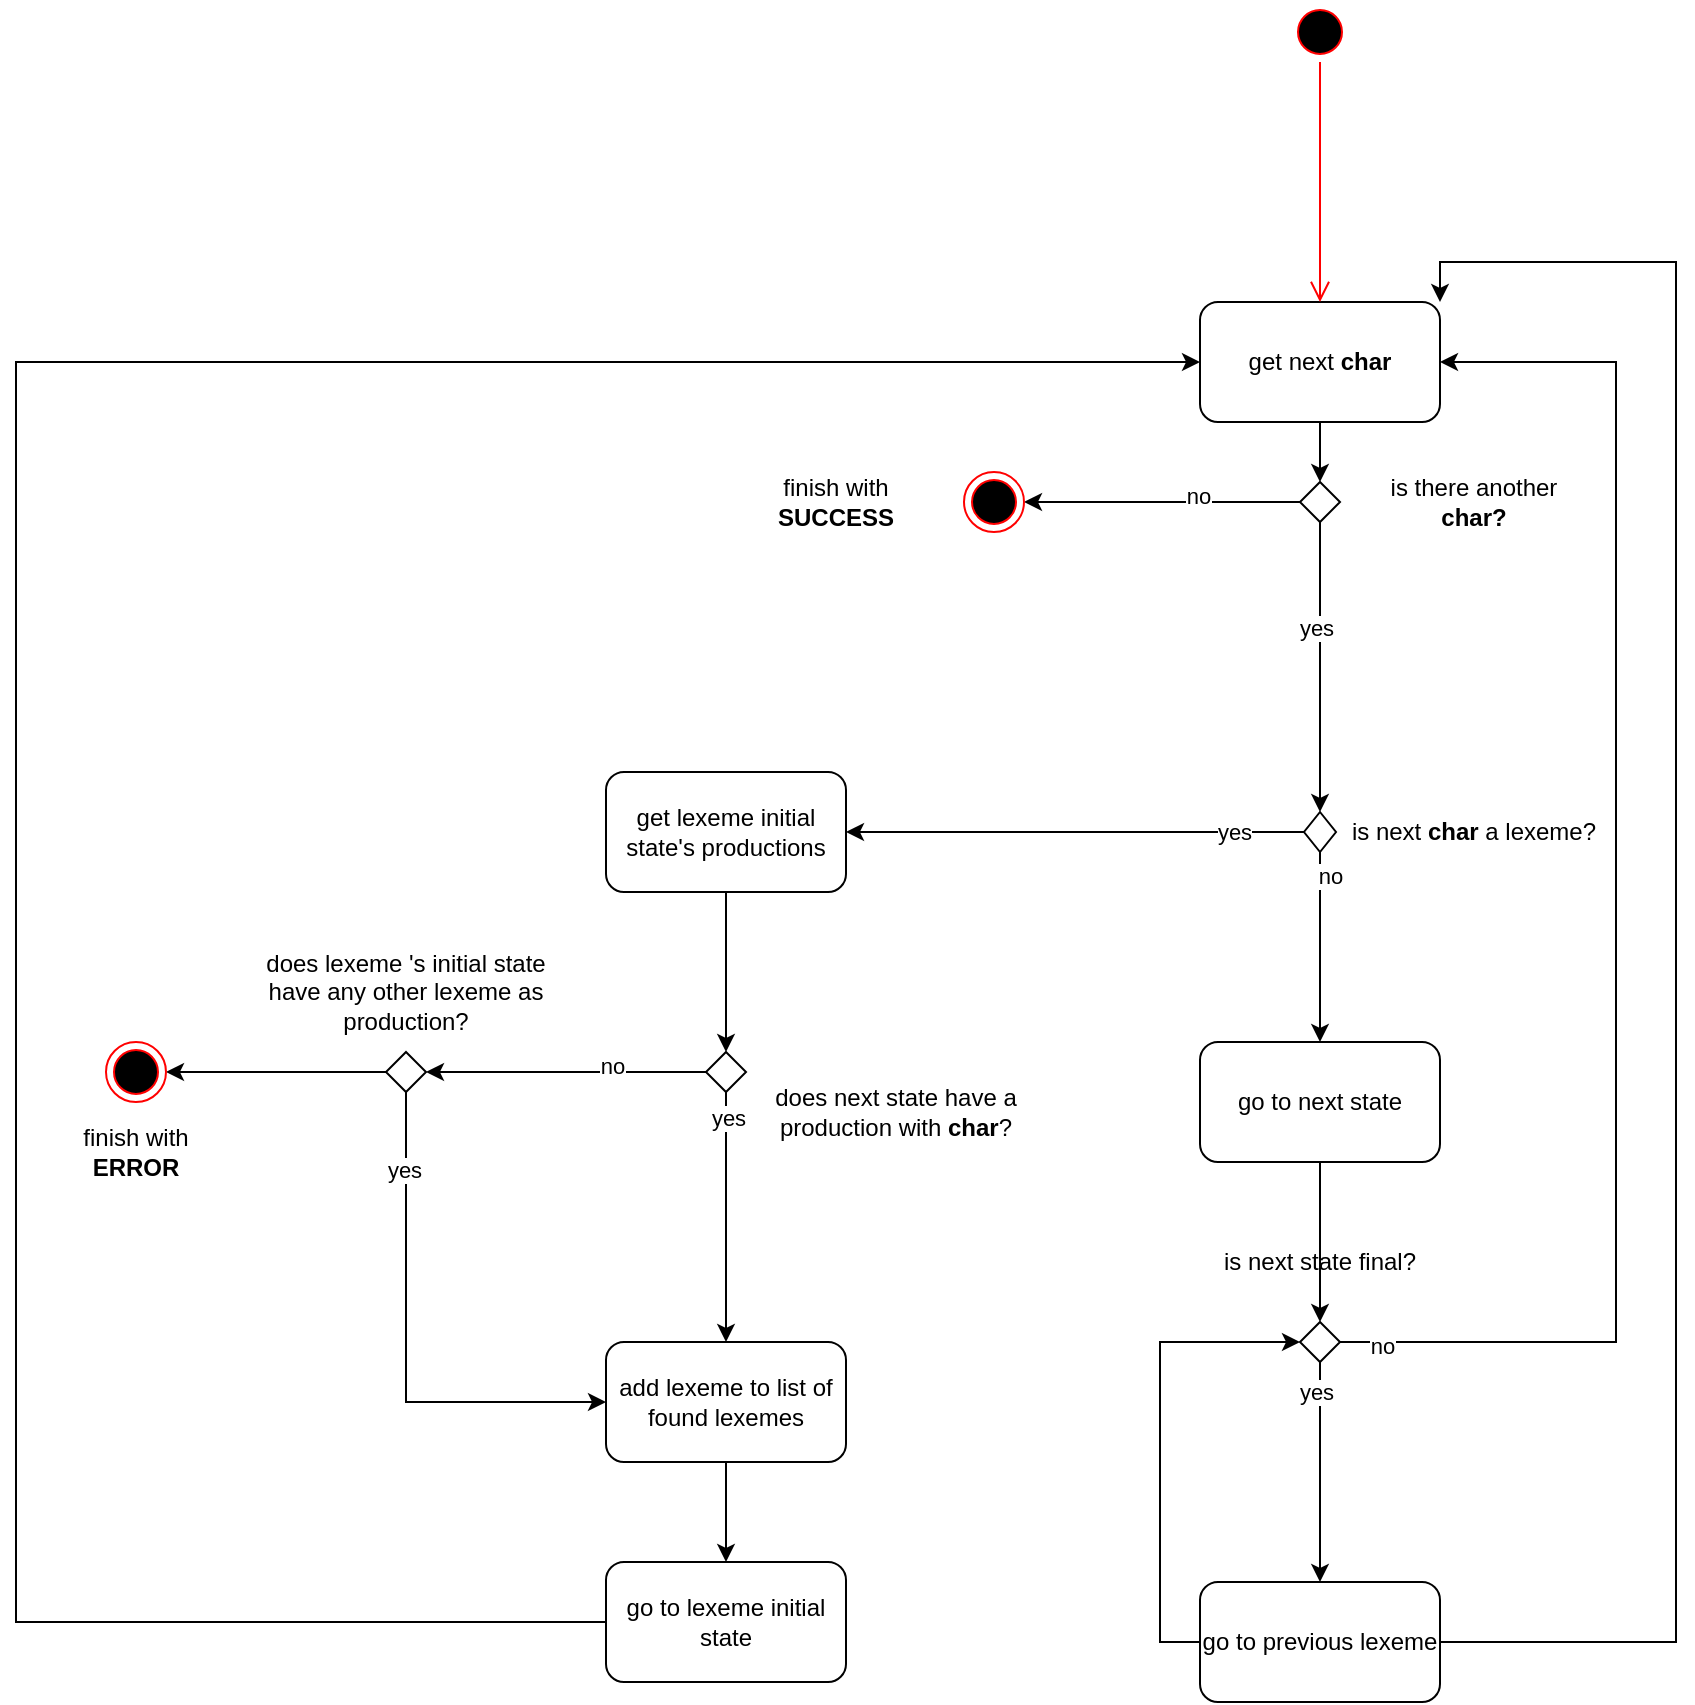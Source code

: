 <mxfile version="18.1.3" type="device"><diagram id="IHAYONzFbBMYBvcW-L_S" name="Page-1"><mxGraphModel dx="1865" dy="1720" grid="1" gridSize="10" guides="1" tooltips="1" connect="1" arrows="1" fold="1" page="1" pageScale="1" pageWidth="827" pageHeight="1169" math="0" shadow="0"><root><mxCell id="0"/><mxCell id="1" parent="0"/><mxCell id="D2G6J-zFZLj-4S-jdSI1-1" value="get next &lt;b&gt;char&lt;/b&gt;" style="rounded=1;whiteSpace=wrap;html=1;" vertex="1" parent="1"><mxGeometry x="532" y="90" width="120" height="60" as="geometry"/></mxCell><mxCell id="D2G6J-zFZLj-4S-jdSI1-4" value="" style="ellipse;html=1;shape=startState;fillColor=#000000;strokeColor=#ff0000;" vertex="1" parent="1"><mxGeometry x="577" y="-60" width="30" height="30" as="geometry"/></mxCell><mxCell id="D2G6J-zFZLj-4S-jdSI1-5" value="" style="edgeStyle=orthogonalEdgeStyle;html=1;verticalAlign=bottom;endArrow=open;endSize=8;strokeColor=#ff0000;rounded=0;entryX=0.5;entryY=0;entryDx=0;entryDy=0;" edge="1" source="D2G6J-zFZLj-4S-jdSI1-4" parent="1" target="D2G6J-zFZLj-4S-jdSI1-1"><mxGeometry relative="1" as="geometry"><mxPoint x="415" y="310" as="targetPoint"/></mxGeometry></mxCell><mxCell id="D2G6J-zFZLj-4S-jdSI1-30" style="edgeStyle=orthogonalEdgeStyle;rounded=0;orthogonalLoop=1;jettySize=auto;html=1;entryX=0.5;entryY=0;entryDx=0;entryDy=0;" edge="1" parent="1" source="D2G6J-zFZLj-4S-jdSI1-6" target="D2G6J-zFZLj-4S-jdSI1-29"><mxGeometry relative="1" as="geometry"/></mxCell><mxCell id="D2G6J-zFZLj-4S-jdSI1-6" value="go to next state" style="rounded=1;whiteSpace=wrap;html=1;" vertex="1" parent="1"><mxGeometry x="532" y="460" width="120" height="60" as="geometry"/></mxCell><mxCell id="D2G6J-zFZLj-4S-jdSI1-11" style="edgeStyle=orthogonalEdgeStyle;rounded=0;orthogonalLoop=1;jettySize=auto;html=1;entryX=0.5;entryY=0;entryDx=0;entryDy=0;" edge="1" parent="1" source="D2G6J-zFZLj-4S-jdSI1-8" target="D2G6J-zFZLj-4S-jdSI1-6"><mxGeometry relative="1" as="geometry"/></mxCell><mxCell id="D2G6J-zFZLj-4S-jdSI1-12" value="no" style="edgeLabel;html=1;align=center;verticalAlign=middle;resizable=0;points=[];" vertex="1" connectable="0" parent="D2G6J-zFZLj-4S-jdSI1-11"><mxGeometry x="-0.756" y="5" relative="1" as="geometry"><mxPoint as="offset"/></mxGeometry></mxCell><mxCell id="D2G6J-zFZLj-4S-jdSI1-14" style="edgeStyle=orthogonalEdgeStyle;rounded=0;orthogonalLoop=1;jettySize=auto;html=1;entryX=1;entryY=0.5;entryDx=0;entryDy=0;" edge="1" parent="1" source="D2G6J-zFZLj-4S-jdSI1-8" target="D2G6J-zFZLj-4S-jdSI1-13"><mxGeometry relative="1" as="geometry"><Array as="points"/></mxGeometry></mxCell><mxCell id="D2G6J-zFZLj-4S-jdSI1-22" value="yes" style="edgeLabel;html=1;align=center;verticalAlign=middle;resizable=0;points=[];" vertex="1" connectable="0" parent="D2G6J-zFZLj-4S-jdSI1-14"><mxGeometry x="-0.688" relative="1" as="geometry"><mxPoint as="offset"/></mxGeometry></mxCell><mxCell id="D2G6J-zFZLj-4S-jdSI1-8" value="" style="rhombus;whiteSpace=wrap;html=1;" vertex="1" parent="1"><mxGeometry x="584" y="345" width="16" height="20" as="geometry"/></mxCell><mxCell id="D2G6J-zFZLj-4S-jdSI1-9" value="" style="endArrow=classic;html=1;rounded=0;exitX=0.5;exitY=1;exitDx=0;exitDy=0;entryX=0.5;entryY=0;entryDx=0;entryDy=0;" edge="1" parent="1" source="D2G6J-zFZLj-4S-jdSI1-1" target="D2G6J-zFZLj-4S-jdSI1-40"><mxGeometry width="50" height="50" relative="1" as="geometry"><mxPoint x="628" y="330" as="sourcePoint"/><mxPoint x="678" y="280" as="targetPoint"/></mxGeometry></mxCell><mxCell id="D2G6J-zFZLj-4S-jdSI1-10" value="is next &lt;b&gt;char&lt;/b&gt; a lexeme?" style="text;html=1;strokeColor=none;fillColor=none;align=center;verticalAlign=middle;whiteSpace=wrap;rounded=0;" vertex="1" parent="1"><mxGeometry x="600" y="340" width="138" height="30" as="geometry"/></mxCell><mxCell id="D2G6J-zFZLj-4S-jdSI1-16" style="edgeStyle=orthogonalEdgeStyle;rounded=0;orthogonalLoop=1;jettySize=auto;html=1;entryX=0.5;entryY=0;entryDx=0;entryDy=0;" edge="1" parent="1" source="D2G6J-zFZLj-4S-jdSI1-13" target="D2G6J-zFZLj-4S-jdSI1-15"><mxGeometry relative="1" as="geometry"/></mxCell><mxCell id="D2G6J-zFZLj-4S-jdSI1-13" value="get lexeme initial state's productions" style="rounded=1;whiteSpace=wrap;html=1;" vertex="1" parent="1"><mxGeometry x="235" y="325" width="120" height="60" as="geometry"/></mxCell><mxCell id="D2G6J-zFZLj-4S-jdSI1-21" style="edgeStyle=orthogonalEdgeStyle;rounded=0;orthogonalLoop=1;jettySize=auto;html=1;entryX=0.5;entryY=0;entryDx=0;entryDy=0;" edge="1" parent="1" source="D2G6J-zFZLj-4S-jdSI1-15" target="D2G6J-zFZLj-4S-jdSI1-25"><mxGeometry relative="1" as="geometry"><mxPoint x="295" y="600" as="targetPoint"/></mxGeometry></mxCell><mxCell id="D2G6J-zFZLj-4S-jdSI1-53" value="yes" style="edgeLabel;html=1;align=center;verticalAlign=middle;resizable=0;points=[];" vertex="1" connectable="0" parent="D2G6J-zFZLj-4S-jdSI1-21"><mxGeometry x="-0.795" y="1" relative="1" as="geometry"><mxPoint as="offset"/></mxGeometry></mxCell><mxCell id="D2G6J-zFZLj-4S-jdSI1-52" style="edgeStyle=orthogonalEdgeStyle;rounded=0;orthogonalLoop=1;jettySize=auto;html=1;entryX=1;entryY=0.5;entryDx=0;entryDy=0;" edge="1" parent="1" source="D2G6J-zFZLj-4S-jdSI1-15" target="D2G6J-zFZLj-4S-jdSI1-51"><mxGeometry relative="1" as="geometry"/></mxCell><mxCell id="D2G6J-zFZLj-4S-jdSI1-54" value="no" style="edgeLabel;html=1;align=center;verticalAlign=middle;resizable=0;points=[];" vertex="1" connectable="0" parent="D2G6J-zFZLj-4S-jdSI1-52"><mxGeometry x="-0.32" y="-3" relative="1" as="geometry"><mxPoint as="offset"/></mxGeometry></mxCell><mxCell id="D2G6J-zFZLj-4S-jdSI1-15" value="" style="rhombus;whiteSpace=wrap;html=1;" vertex="1" parent="1"><mxGeometry x="285" y="465" width="20" height="20" as="geometry"/></mxCell><mxCell id="D2G6J-zFZLj-4S-jdSI1-19" value="does next state have a production with &lt;b&gt;char&lt;/b&gt;?" style="text;html=1;strokeColor=none;fillColor=none;align=center;verticalAlign=middle;whiteSpace=wrap;rounded=0;" vertex="1" parent="1"><mxGeometry x="305" y="480" width="150" height="30" as="geometry"/></mxCell><mxCell id="D2G6J-zFZLj-4S-jdSI1-50" style="edgeStyle=orthogonalEdgeStyle;rounded=0;orthogonalLoop=1;jettySize=auto;html=1;entryX=0.5;entryY=0;entryDx=0;entryDy=0;" edge="1" parent="1" source="D2G6J-zFZLj-4S-jdSI1-25" target="D2G6J-zFZLj-4S-jdSI1-27"><mxGeometry relative="1" as="geometry"/></mxCell><mxCell id="D2G6J-zFZLj-4S-jdSI1-25" value="add lexeme to list of found lexemes" style="rounded=1;whiteSpace=wrap;html=1;" vertex="1" parent="1"><mxGeometry x="235" y="610" width="120" height="60" as="geometry"/></mxCell><mxCell id="D2G6J-zFZLj-4S-jdSI1-70" style="edgeStyle=orthogonalEdgeStyle;rounded=0;orthogonalLoop=1;jettySize=auto;html=1;entryX=0;entryY=0.5;entryDx=0;entryDy=0;" edge="1" parent="1" source="D2G6J-zFZLj-4S-jdSI1-27" target="D2G6J-zFZLj-4S-jdSI1-1"><mxGeometry relative="1" as="geometry"><Array as="points"><mxPoint x="-60" y="750"/><mxPoint x="-60" y="120"/></Array></mxGeometry></mxCell><mxCell id="D2G6J-zFZLj-4S-jdSI1-27" value="go to lexeme initial state" style="rounded=1;whiteSpace=wrap;html=1;" vertex="1" parent="1"><mxGeometry x="235" y="720" width="120" height="60" as="geometry"/></mxCell><mxCell id="D2G6J-zFZLj-4S-jdSI1-39" style="edgeStyle=orthogonalEdgeStyle;rounded=0;orthogonalLoop=1;jettySize=auto;html=1;entryX=1;entryY=0.5;entryDx=0;entryDy=0;exitX=1;exitY=0.5;exitDx=0;exitDy=0;" edge="1" parent="1" source="D2G6J-zFZLj-4S-jdSI1-29" target="D2G6J-zFZLj-4S-jdSI1-1"><mxGeometry relative="1" as="geometry"><mxPoint x="760" y="120" as="targetPoint"/><Array as="points"><mxPoint x="740" y="610"/><mxPoint x="740" y="120"/></Array></mxGeometry></mxCell><mxCell id="D2G6J-zFZLj-4S-jdSI1-49" value="no" style="edgeLabel;html=1;align=center;verticalAlign=middle;resizable=0;points=[];" vertex="1" connectable="0" parent="D2G6J-zFZLj-4S-jdSI1-39"><mxGeometry x="-0.941" y="-2" relative="1" as="geometry"><mxPoint as="offset"/></mxGeometry></mxCell><mxCell id="D2G6J-zFZLj-4S-jdSI1-66" style="edgeStyle=orthogonalEdgeStyle;rounded=0;orthogonalLoop=1;jettySize=auto;html=1;entryX=0.5;entryY=0;entryDx=0;entryDy=0;" edge="1" parent="1" source="D2G6J-zFZLj-4S-jdSI1-29" target="D2G6J-zFZLj-4S-jdSI1-65"><mxGeometry relative="1" as="geometry"/></mxCell><mxCell id="D2G6J-zFZLj-4S-jdSI1-67" value="yes" style="edgeLabel;html=1;align=center;verticalAlign=middle;resizable=0;points=[];" vertex="1" connectable="0" parent="D2G6J-zFZLj-4S-jdSI1-66"><mxGeometry x="-0.727" y="-2" relative="1" as="geometry"><mxPoint as="offset"/></mxGeometry></mxCell><mxCell id="D2G6J-zFZLj-4S-jdSI1-29" value="" style="rhombus;whiteSpace=wrap;html=1;" vertex="1" parent="1"><mxGeometry x="582" y="600" width="20" height="20" as="geometry"/></mxCell><mxCell id="D2G6J-zFZLj-4S-jdSI1-31" value="is next state final?" style="text;html=1;strokeColor=none;fillColor=none;align=center;verticalAlign=middle;whiteSpace=wrap;rounded=0;" vertex="1" parent="1"><mxGeometry x="542" y="555" width="100" height="30" as="geometry"/></mxCell><mxCell id="D2G6J-zFZLj-4S-jdSI1-42" style="edgeStyle=orthogonalEdgeStyle;rounded=0;orthogonalLoop=1;jettySize=auto;html=1;entryX=0.5;entryY=0;entryDx=0;entryDy=0;" edge="1" parent="1" source="D2G6J-zFZLj-4S-jdSI1-40" target="D2G6J-zFZLj-4S-jdSI1-8"><mxGeometry relative="1" as="geometry"/></mxCell><mxCell id="D2G6J-zFZLj-4S-jdSI1-43" value="yes" style="edgeLabel;html=1;align=center;verticalAlign=middle;resizable=0;points=[];" vertex="1" connectable="0" parent="D2G6J-zFZLj-4S-jdSI1-42"><mxGeometry x="-0.268" y="-2" relative="1" as="geometry"><mxPoint as="offset"/></mxGeometry></mxCell><mxCell id="D2G6J-zFZLj-4S-jdSI1-45" style="edgeStyle=orthogonalEdgeStyle;rounded=0;orthogonalLoop=1;jettySize=auto;html=1;" edge="1" parent="1" source="D2G6J-zFZLj-4S-jdSI1-40" target="D2G6J-zFZLj-4S-jdSI1-44"><mxGeometry relative="1" as="geometry"/></mxCell><mxCell id="D2G6J-zFZLj-4S-jdSI1-48" value="no" style="edgeLabel;html=1;align=center;verticalAlign=middle;resizable=0;points=[];" vertex="1" connectable="0" parent="D2G6J-zFZLj-4S-jdSI1-45"><mxGeometry x="-0.261" y="-3" relative="1" as="geometry"><mxPoint as="offset"/></mxGeometry></mxCell><mxCell id="D2G6J-zFZLj-4S-jdSI1-40" value="" style="rhombus;whiteSpace=wrap;html=1;" vertex="1" parent="1"><mxGeometry x="582" y="180" width="20" height="20" as="geometry"/></mxCell><mxCell id="D2G6J-zFZLj-4S-jdSI1-44" value="" style="ellipse;html=1;shape=endState;fillColor=#000000;strokeColor=#ff0000;" vertex="1" parent="1"><mxGeometry x="414" y="175" width="30" height="30" as="geometry"/></mxCell><mxCell id="D2G6J-zFZLj-4S-jdSI1-47" value="is there another &lt;b&gt;char?&lt;/b&gt;" style="text;html=1;strokeColor=none;fillColor=none;align=center;verticalAlign=middle;whiteSpace=wrap;rounded=0;" vertex="1" parent="1"><mxGeometry x="609" y="175" width="120" height="30" as="geometry"/></mxCell><mxCell id="D2G6J-zFZLj-4S-jdSI1-58" style="edgeStyle=orthogonalEdgeStyle;rounded=0;orthogonalLoop=1;jettySize=auto;html=1;entryX=0;entryY=0.5;entryDx=0;entryDy=0;" edge="1" parent="1" source="D2G6J-zFZLj-4S-jdSI1-51" target="D2G6J-zFZLj-4S-jdSI1-25"><mxGeometry relative="1" as="geometry"><Array as="points"><mxPoint x="135" y="640"/></Array></mxGeometry></mxCell><mxCell id="D2G6J-zFZLj-4S-jdSI1-59" value="yes" style="edgeLabel;html=1;align=center;verticalAlign=middle;resizable=0;points=[];" vertex="1" connectable="0" parent="D2G6J-zFZLj-4S-jdSI1-58"><mxGeometry x="-0.696" y="-1" relative="1" as="geometry"><mxPoint as="offset"/></mxGeometry></mxCell><mxCell id="D2G6J-zFZLj-4S-jdSI1-62" style="edgeStyle=orthogonalEdgeStyle;rounded=0;orthogonalLoop=1;jettySize=auto;html=1;entryX=1;entryY=0.5;entryDx=0;entryDy=0;" edge="1" parent="1" source="D2G6J-zFZLj-4S-jdSI1-51" target="D2G6J-zFZLj-4S-jdSI1-60"><mxGeometry relative="1" as="geometry"/></mxCell><mxCell id="D2G6J-zFZLj-4S-jdSI1-51" value="" style="rhombus;whiteSpace=wrap;html=1;" vertex="1" parent="1"><mxGeometry x="125" y="465" width="20" height="20" as="geometry"/></mxCell><mxCell id="D2G6J-zFZLj-4S-jdSI1-56" value="does lexeme 's initial state have any other lexeme as production?" style="text;html=1;strokeColor=none;fillColor=none;align=center;verticalAlign=middle;whiteSpace=wrap;rounded=0;" vertex="1" parent="1"><mxGeometry x="55" y="420" width="160" height="30" as="geometry"/></mxCell><mxCell id="D2G6J-zFZLj-4S-jdSI1-60" value="" style="ellipse;html=1;shape=endState;fillColor=#000000;strokeColor=#ff0000;" vertex="1" parent="1"><mxGeometry x="-15" y="460" width="30" height="30" as="geometry"/></mxCell><mxCell id="D2G6J-zFZLj-4S-jdSI1-63" value="finish with &lt;b&gt;ERROR&lt;/b&gt;" style="text;html=1;strokeColor=none;fillColor=none;align=center;verticalAlign=middle;whiteSpace=wrap;rounded=0;" vertex="1" parent="1"><mxGeometry x="-30" y="500" width="60" height="30" as="geometry"/></mxCell><mxCell id="D2G6J-zFZLj-4S-jdSI1-64" value="finish with &lt;b&gt;SUCCESS&lt;/b&gt;" style="text;html=1;strokeColor=none;fillColor=none;align=center;verticalAlign=middle;whiteSpace=wrap;rounded=0;" vertex="1" parent="1"><mxGeometry x="320" y="175" width="60" height="30" as="geometry"/></mxCell><mxCell id="D2G6J-zFZLj-4S-jdSI1-68" style="edgeStyle=orthogonalEdgeStyle;rounded=0;orthogonalLoop=1;jettySize=auto;html=1;entryX=0;entryY=0.5;entryDx=0;entryDy=0;" edge="1" parent="1" source="D2G6J-zFZLj-4S-jdSI1-65" target="D2G6J-zFZLj-4S-jdSI1-29"><mxGeometry relative="1" as="geometry"><Array as="points"><mxPoint x="512" y="760"/><mxPoint x="512" y="610"/></Array></mxGeometry></mxCell><mxCell id="D2G6J-zFZLj-4S-jdSI1-69" style="edgeStyle=orthogonalEdgeStyle;rounded=0;orthogonalLoop=1;jettySize=auto;html=1;entryX=1;entryY=0;entryDx=0;entryDy=0;" edge="1" parent="1" source="D2G6J-zFZLj-4S-jdSI1-65" target="D2G6J-zFZLj-4S-jdSI1-1"><mxGeometry relative="1" as="geometry"><Array as="points"><mxPoint x="770" y="760"/><mxPoint x="770" y="70"/><mxPoint x="652" y="70"/></Array></mxGeometry></mxCell><mxCell id="D2G6J-zFZLj-4S-jdSI1-65" value="go to previous lexeme" style="rounded=1;whiteSpace=wrap;html=1;" vertex="1" parent="1"><mxGeometry x="532" y="730" width="120" height="60" as="geometry"/></mxCell></root></mxGraphModel></diagram></mxfile>